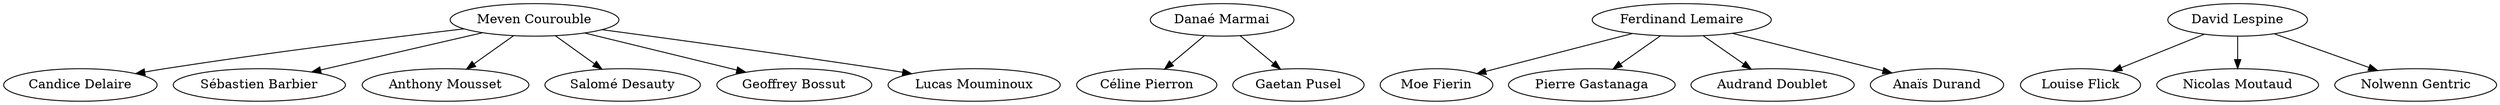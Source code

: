 digraph EpiFamily {
    // list of names
    mev [label="Meven Courouble"];
    cand [label="Candice Delaire"];
    seb [label="Sébastien Barbier"];
    anth [label="Anthony Mousset"];
    salo [label="Salomé Desauty"];
    geof [label="Geoffrey Bossut"];
    lucas [label="Lucas Mouminoux"];
    dana [label="Danaé Marmai"];
    cel [label="Céline Pierron"];
    gaet [label="Gaetan Pusel"];
    ferd [label="Ferdinand Lemaire"];
    moe [label="Moe Fierin"];
    pier [label="Pierre Gastanaga"];
    audr [label="Audrand Doublet"];
    anais [label="Anaïs Durand"];
    dav [label="David Lespine"];
    flick [label="Louise Flick"];
    nic [label="Nicolas Moutaud"];
    nolw [label="Nolwenn Gentric"];

    // list of links
    mev -> cand;
    mev -> seb;
    mev -> anth;
    mev -> salo;
    mev -> geof;
    mev -> lucas;
    dana -> cel;
    dana -> gaet;
    ferd -> moe;
    ferd -> pier;
    ferd -> audr;
    ferd -> anais;
    dav -> flick;
    dav -> nic;
    dav -> nolw;
}
